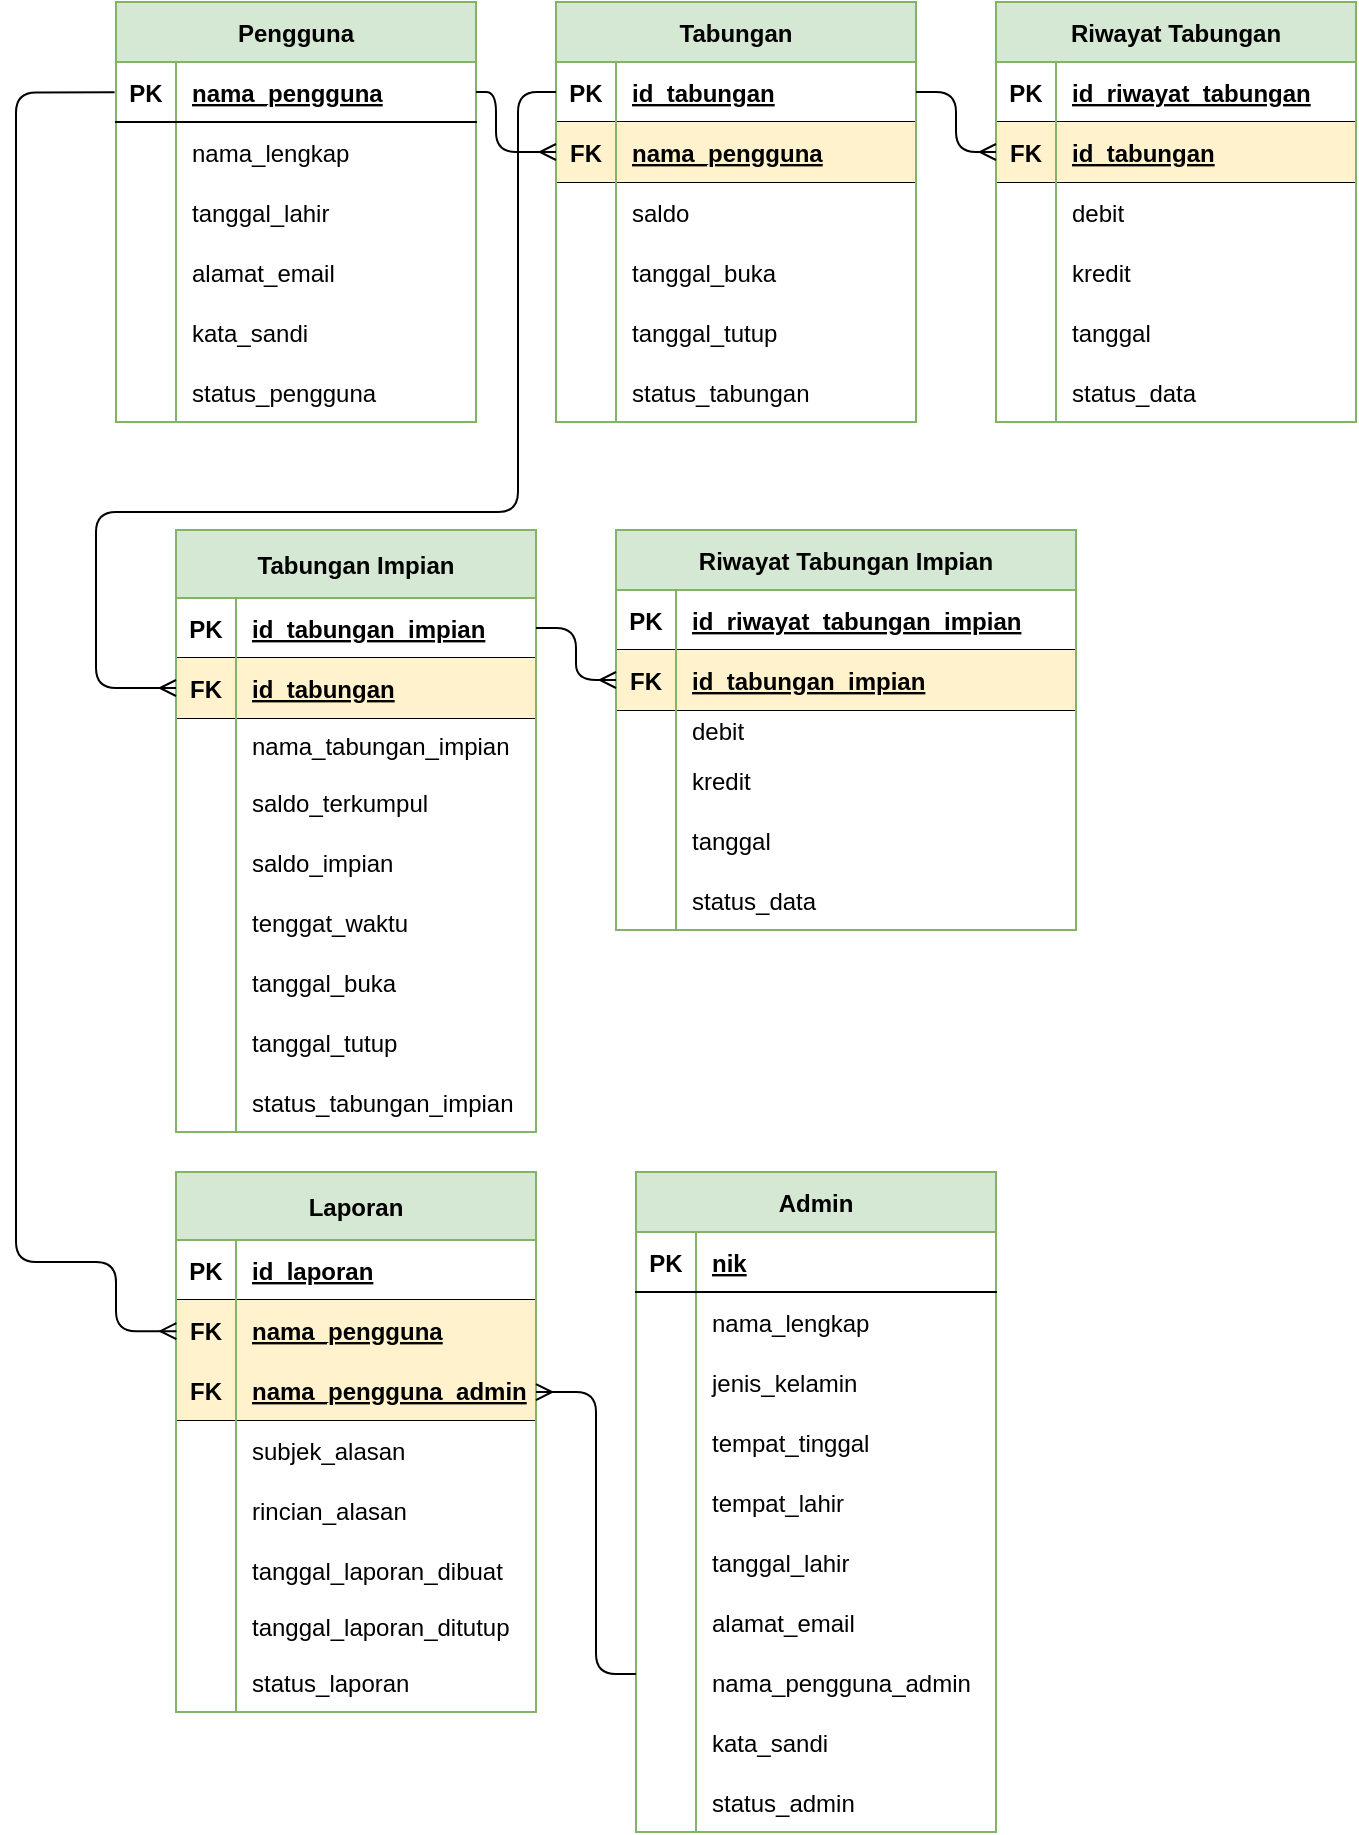 <mxfile version="15.9.6" type="device"><diagram id="D9zIpa6xOoNgi4RCuI9z" name="Page-1"><mxGraphModel dx="1248" dy="677" grid="1" gridSize="10" guides="1" tooltips="1" connect="1" arrows="1" fold="1" page="1" pageScale="1" pageWidth="827" pageHeight="1169" math="0" shadow="0"><root><mxCell id="0"/><mxCell id="1" parent="0"/><mxCell id="p6BZQKPG63e9rncQ8CnI-1" value="Pengguna" style="shape=table;startSize=30;container=1;collapsible=1;childLayout=tableLayout;fixedRows=1;rowLines=0;fontStyle=1;align=center;resizeLast=1;fillColor=#d5e8d4;strokeColor=#82b366;" vertex="1" parent="1"><mxGeometry x="430" y="155" width="180" height="210" as="geometry"><mxRectangle x="290" y="360" width="90" height="30" as="alternateBounds"/></mxGeometry></mxCell><mxCell id="p6BZQKPG63e9rncQ8CnI-2" value="" style="shape=partialRectangle;collapsible=0;dropTarget=0;pointerEvents=0;fillColor=none;top=0;left=0;bottom=1;right=0;points=[[0,0.5],[1,0.5]];portConstraint=eastwest;" vertex="1" parent="p6BZQKPG63e9rncQ8CnI-1"><mxGeometry y="30" width="180" height="30" as="geometry"/></mxCell><mxCell id="p6BZQKPG63e9rncQ8CnI-3" value="PK" style="shape=partialRectangle;connectable=0;fillColor=none;top=0;left=0;bottom=0;right=0;fontStyle=1;overflow=hidden;" vertex="1" parent="p6BZQKPG63e9rncQ8CnI-2"><mxGeometry width="30" height="30" as="geometry"><mxRectangle width="30" height="30" as="alternateBounds"/></mxGeometry></mxCell><mxCell id="p6BZQKPG63e9rncQ8CnI-4" value="nama_pengguna" style="shape=partialRectangle;connectable=0;fillColor=none;top=0;left=0;bottom=0;right=0;align=left;spacingLeft=6;fontStyle=5;overflow=hidden;" vertex="1" parent="p6BZQKPG63e9rncQ8CnI-2"><mxGeometry x="30" width="150" height="30" as="geometry"><mxRectangle width="150" height="30" as="alternateBounds"/></mxGeometry></mxCell><mxCell id="p6BZQKPG63e9rncQ8CnI-5" value="" style="shape=partialRectangle;collapsible=0;dropTarget=0;pointerEvents=0;fillColor=none;top=0;left=0;bottom=0;right=0;points=[[0,0.5],[1,0.5]];portConstraint=eastwest;" vertex="1" parent="p6BZQKPG63e9rncQ8CnI-1"><mxGeometry y="60" width="180" height="30" as="geometry"/></mxCell><mxCell id="p6BZQKPG63e9rncQ8CnI-6" value="" style="shape=partialRectangle;connectable=0;fillColor=none;top=0;left=0;bottom=0;right=0;editable=1;overflow=hidden;" vertex="1" parent="p6BZQKPG63e9rncQ8CnI-5"><mxGeometry width="30" height="30" as="geometry"><mxRectangle width="30" height="30" as="alternateBounds"/></mxGeometry></mxCell><mxCell id="p6BZQKPG63e9rncQ8CnI-7" value="nama_lengkap" style="shape=partialRectangle;connectable=0;fillColor=none;top=0;left=0;bottom=0;right=0;align=left;spacingLeft=6;overflow=hidden;" vertex="1" parent="p6BZQKPG63e9rncQ8CnI-5"><mxGeometry x="30" width="150" height="30" as="geometry"><mxRectangle width="150" height="30" as="alternateBounds"/></mxGeometry></mxCell><mxCell id="p6BZQKPG63e9rncQ8CnI-8" value="" style="shape=partialRectangle;collapsible=0;dropTarget=0;pointerEvents=0;fillColor=none;top=0;left=0;bottom=0;right=0;points=[[0,0.5],[1,0.5]];portConstraint=eastwest;" vertex="1" parent="p6BZQKPG63e9rncQ8CnI-1"><mxGeometry y="90" width="180" height="30" as="geometry"/></mxCell><mxCell id="p6BZQKPG63e9rncQ8CnI-9" value="" style="shape=partialRectangle;connectable=0;fillColor=none;top=0;left=0;bottom=0;right=0;editable=1;overflow=hidden;" vertex="1" parent="p6BZQKPG63e9rncQ8CnI-8"><mxGeometry width="30" height="30" as="geometry"><mxRectangle width="30" height="30" as="alternateBounds"/></mxGeometry></mxCell><mxCell id="p6BZQKPG63e9rncQ8CnI-10" value="tanggal_lahir" style="shape=partialRectangle;connectable=0;fillColor=none;top=0;left=0;bottom=0;right=0;align=left;spacingLeft=6;overflow=hidden;" vertex="1" parent="p6BZQKPG63e9rncQ8CnI-8"><mxGeometry x="30" width="150" height="30" as="geometry"><mxRectangle width="150" height="30" as="alternateBounds"/></mxGeometry></mxCell><mxCell id="p6BZQKPG63e9rncQ8CnI-11" value="" style="shape=partialRectangle;collapsible=0;dropTarget=0;pointerEvents=0;fillColor=none;top=0;left=0;bottom=0;right=0;points=[[0,0.5],[1,0.5]];portConstraint=eastwest;" vertex="1" parent="p6BZQKPG63e9rncQ8CnI-1"><mxGeometry y="120" width="180" height="30" as="geometry"/></mxCell><mxCell id="p6BZQKPG63e9rncQ8CnI-12" value="" style="shape=partialRectangle;connectable=0;fillColor=none;top=0;left=0;bottom=0;right=0;editable=1;overflow=hidden;" vertex="1" parent="p6BZQKPG63e9rncQ8CnI-11"><mxGeometry width="30" height="30" as="geometry"><mxRectangle width="30" height="30" as="alternateBounds"/></mxGeometry></mxCell><mxCell id="p6BZQKPG63e9rncQ8CnI-13" value="alamat_email" style="shape=partialRectangle;connectable=0;fillColor=none;top=0;left=0;bottom=0;right=0;align=left;spacingLeft=6;overflow=hidden;" vertex="1" parent="p6BZQKPG63e9rncQ8CnI-11"><mxGeometry x="30" width="150" height="30" as="geometry"><mxRectangle width="150" height="30" as="alternateBounds"/></mxGeometry></mxCell><mxCell id="p6BZQKPG63e9rncQ8CnI-14" value="" style="shape=partialRectangle;collapsible=0;dropTarget=0;pointerEvents=0;fillColor=none;top=0;left=0;bottom=0;right=0;points=[[0,0.5],[1,0.5]];portConstraint=eastwest;" vertex="1" parent="p6BZQKPG63e9rncQ8CnI-1"><mxGeometry y="150" width="180" height="30" as="geometry"/></mxCell><mxCell id="p6BZQKPG63e9rncQ8CnI-15" value="" style="shape=partialRectangle;connectable=0;fillColor=none;top=0;left=0;bottom=0;right=0;editable=1;overflow=hidden;" vertex="1" parent="p6BZQKPG63e9rncQ8CnI-14"><mxGeometry width="30" height="30" as="geometry"><mxRectangle width="30" height="30" as="alternateBounds"/></mxGeometry></mxCell><mxCell id="p6BZQKPG63e9rncQ8CnI-16" value="kata_sandi" style="shape=partialRectangle;connectable=0;fillColor=none;top=0;left=0;bottom=0;right=0;align=left;spacingLeft=6;overflow=hidden;" vertex="1" parent="p6BZQKPG63e9rncQ8CnI-14"><mxGeometry x="30" width="150" height="30" as="geometry"><mxRectangle width="150" height="30" as="alternateBounds"/></mxGeometry></mxCell><mxCell id="p6BZQKPG63e9rncQ8CnI-17" style="shape=partialRectangle;collapsible=0;dropTarget=0;pointerEvents=0;fillColor=none;top=0;left=0;bottom=0;right=0;points=[[0,0.5],[1,0.5]];portConstraint=eastwest;" vertex="1" parent="p6BZQKPG63e9rncQ8CnI-1"><mxGeometry y="180" width="180" height="30" as="geometry"/></mxCell><mxCell id="p6BZQKPG63e9rncQ8CnI-18" style="shape=partialRectangle;connectable=0;fillColor=none;top=0;left=0;bottom=0;right=0;editable=1;overflow=hidden;" vertex="1" parent="p6BZQKPG63e9rncQ8CnI-17"><mxGeometry width="30" height="30" as="geometry"><mxRectangle width="30" height="30" as="alternateBounds"/></mxGeometry></mxCell><mxCell id="p6BZQKPG63e9rncQ8CnI-19" value="status_pengguna" style="shape=partialRectangle;connectable=0;fillColor=none;top=0;left=0;bottom=0;right=0;align=left;spacingLeft=6;overflow=hidden;" vertex="1" parent="p6BZQKPG63e9rncQ8CnI-17"><mxGeometry x="30" width="150" height="30" as="geometry"><mxRectangle width="150" height="30" as="alternateBounds"/></mxGeometry></mxCell><mxCell id="p6BZQKPG63e9rncQ8CnI-20" value="Tabungan" style="shape=table;startSize=30;container=1;collapsible=1;childLayout=tableLayout;fixedRows=1;rowLines=0;fontStyle=1;align=center;resizeLast=1;fillColor=#d5e8d4;strokeColor=#82b366;" vertex="1" parent="1"><mxGeometry x="650" y="155" width="180" height="210" as="geometry"><mxRectangle x="290" y="360" width="90" height="30" as="alternateBounds"/></mxGeometry></mxCell><mxCell id="p6BZQKPG63e9rncQ8CnI-21" value="" style="shape=partialRectangle;collapsible=0;dropTarget=0;pointerEvents=0;fillColor=none;top=0;left=0;bottom=1;right=0;points=[[0,0.5],[1,0.5]];portConstraint=eastwest;" vertex="1" parent="p6BZQKPG63e9rncQ8CnI-20"><mxGeometry y="30" width="180" height="30" as="geometry"/></mxCell><mxCell id="p6BZQKPG63e9rncQ8CnI-22" value="PK" style="shape=partialRectangle;connectable=0;fillColor=none;top=0;left=0;bottom=0;right=0;fontStyle=1;overflow=hidden;" vertex="1" parent="p6BZQKPG63e9rncQ8CnI-21"><mxGeometry width="30" height="30" as="geometry"><mxRectangle width="30" height="30" as="alternateBounds"/></mxGeometry></mxCell><mxCell id="p6BZQKPG63e9rncQ8CnI-23" value="id_tabungan" style="shape=partialRectangle;connectable=0;fillColor=none;top=0;left=0;bottom=0;right=0;align=left;spacingLeft=6;fontStyle=5;overflow=hidden;" vertex="1" parent="p6BZQKPG63e9rncQ8CnI-21"><mxGeometry x="30" width="150" height="30" as="geometry"><mxRectangle width="150" height="30" as="alternateBounds"/></mxGeometry></mxCell><mxCell id="p6BZQKPG63e9rncQ8CnI-24" style="shape=partialRectangle;collapsible=0;dropTarget=0;pointerEvents=0;fillColor=none;top=0;left=0;bottom=1;right=0;points=[[0,0.5],[1,0.5]];portConstraint=eastwest;" vertex="1" parent="p6BZQKPG63e9rncQ8CnI-20"><mxGeometry y="60" width="180" height="30" as="geometry"/></mxCell><mxCell id="p6BZQKPG63e9rncQ8CnI-25" value="FK" style="shape=partialRectangle;connectable=0;fillColor=#fff2cc;top=0;left=1;bottom=0;right=0;fontStyle=1;overflow=hidden;strokeColor=#82B366;" vertex="1" parent="p6BZQKPG63e9rncQ8CnI-24"><mxGeometry width="30" height="30" as="geometry"><mxRectangle width="30" height="30" as="alternateBounds"/></mxGeometry></mxCell><mxCell id="p6BZQKPG63e9rncQ8CnI-26" value="nama_pengguna" style="shape=partialRectangle;connectable=0;fillColor=#fff2cc;top=0;left=1;bottom=0;right=1;align=left;spacingLeft=6;fontStyle=5;overflow=hidden;strokeColor=#82B366;" vertex="1" parent="p6BZQKPG63e9rncQ8CnI-24"><mxGeometry x="30" width="150" height="30" as="geometry"><mxRectangle width="150" height="30" as="alternateBounds"/></mxGeometry></mxCell><mxCell id="p6BZQKPG63e9rncQ8CnI-27" style="shape=partialRectangle;collapsible=0;dropTarget=0;pointerEvents=0;fillColor=none;top=0;left=0;bottom=0;right=0;points=[[0,0.5],[1,0.5]];portConstraint=eastwest;" vertex="1" parent="p6BZQKPG63e9rncQ8CnI-20"><mxGeometry y="90" width="180" height="30" as="geometry"/></mxCell><mxCell id="p6BZQKPG63e9rncQ8CnI-28" style="shape=partialRectangle;connectable=0;fillColor=none;top=0;left=0;bottom=0;right=0;editable=1;overflow=hidden;" vertex="1" parent="p6BZQKPG63e9rncQ8CnI-27"><mxGeometry width="30" height="30" as="geometry"><mxRectangle width="30" height="30" as="alternateBounds"/></mxGeometry></mxCell><mxCell id="p6BZQKPG63e9rncQ8CnI-29" value="saldo" style="shape=partialRectangle;connectable=0;fillColor=none;top=0;left=0;bottom=0;right=0;align=left;spacingLeft=6;overflow=hidden;" vertex="1" parent="p6BZQKPG63e9rncQ8CnI-27"><mxGeometry x="30" width="150" height="30" as="geometry"><mxRectangle width="150" height="30" as="alternateBounds"/></mxGeometry></mxCell><mxCell id="p6BZQKPG63e9rncQ8CnI-30" value="" style="shape=partialRectangle;collapsible=0;dropTarget=0;pointerEvents=0;fillColor=none;top=0;left=0;bottom=0;right=0;points=[[0,0.5],[1,0.5]];portConstraint=eastwest;" vertex="1" parent="p6BZQKPG63e9rncQ8CnI-20"><mxGeometry y="120" width="180" height="30" as="geometry"/></mxCell><mxCell id="p6BZQKPG63e9rncQ8CnI-31" value="" style="shape=partialRectangle;connectable=0;fillColor=none;top=0;left=0;bottom=0;right=0;editable=1;overflow=hidden;" vertex="1" parent="p6BZQKPG63e9rncQ8CnI-30"><mxGeometry width="30" height="30" as="geometry"><mxRectangle width="30" height="30" as="alternateBounds"/></mxGeometry></mxCell><mxCell id="p6BZQKPG63e9rncQ8CnI-32" value="tanggal_buka" style="shape=partialRectangle;connectable=0;fillColor=none;top=0;left=0;bottom=0;right=0;align=left;spacingLeft=6;overflow=hidden;" vertex="1" parent="p6BZQKPG63e9rncQ8CnI-30"><mxGeometry x="30" width="150" height="30" as="geometry"><mxRectangle width="150" height="30" as="alternateBounds"/></mxGeometry></mxCell><mxCell id="p6BZQKPG63e9rncQ8CnI-33" value="" style="shape=partialRectangle;collapsible=0;dropTarget=0;pointerEvents=0;fillColor=none;top=0;left=0;bottom=0;right=0;points=[[0,0.5],[1,0.5]];portConstraint=eastwest;" vertex="1" parent="p6BZQKPG63e9rncQ8CnI-20"><mxGeometry y="150" width="180" height="30" as="geometry"/></mxCell><mxCell id="p6BZQKPG63e9rncQ8CnI-34" value="" style="shape=partialRectangle;connectable=0;fillColor=none;top=0;left=0;bottom=0;right=0;editable=1;overflow=hidden;" vertex="1" parent="p6BZQKPG63e9rncQ8CnI-33"><mxGeometry width="30" height="30" as="geometry"><mxRectangle width="30" height="30" as="alternateBounds"/></mxGeometry></mxCell><mxCell id="p6BZQKPG63e9rncQ8CnI-35" value="tanggal_tutup" style="shape=partialRectangle;connectable=0;fillColor=none;top=0;left=0;bottom=0;right=0;align=left;spacingLeft=6;overflow=hidden;" vertex="1" parent="p6BZQKPG63e9rncQ8CnI-33"><mxGeometry x="30" width="150" height="30" as="geometry"><mxRectangle width="150" height="30" as="alternateBounds"/></mxGeometry></mxCell><mxCell id="p6BZQKPG63e9rncQ8CnI-36" value="" style="shape=partialRectangle;collapsible=0;dropTarget=0;pointerEvents=0;fillColor=none;top=0;left=0;bottom=0;right=0;points=[[0,0.5],[1,0.5]];portConstraint=eastwest;" vertex="1" parent="p6BZQKPG63e9rncQ8CnI-20"><mxGeometry y="180" width="180" height="30" as="geometry"/></mxCell><mxCell id="p6BZQKPG63e9rncQ8CnI-37" value="" style="shape=partialRectangle;connectable=0;fillColor=none;top=0;left=0;bottom=0;right=0;editable=1;overflow=hidden;" vertex="1" parent="p6BZQKPG63e9rncQ8CnI-36"><mxGeometry width="30" height="30" as="geometry"><mxRectangle width="30" height="30" as="alternateBounds"/></mxGeometry></mxCell><mxCell id="p6BZQKPG63e9rncQ8CnI-38" value="status_tabungan" style="shape=partialRectangle;connectable=0;fillColor=none;top=0;left=0;bottom=0;right=0;align=left;spacingLeft=6;overflow=hidden;" vertex="1" parent="p6BZQKPG63e9rncQ8CnI-36"><mxGeometry x="30" width="150" height="30" as="geometry"><mxRectangle width="150" height="30" as="alternateBounds"/></mxGeometry></mxCell><mxCell id="p6BZQKPG63e9rncQ8CnI-39" value="Riwayat Tabungan" style="shape=table;startSize=30;container=1;collapsible=1;childLayout=tableLayout;fixedRows=1;rowLines=0;fontStyle=1;align=center;resizeLast=1;fillColor=#d5e8d4;strokeColor=#82b366;" vertex="1" parent="1"><mxGeometry x="870" y="155" width="180" height="210" as="geometry"><mxRectangle x="440" y="630" width="90" height="30" as="alternateBounds"/></mxGeometry></mxCell><mxCell id="p6BZQKPG63e9rncQ8CnI-40" value="" style="shape=partialRectangle;collapsible=0;dropTarget=0;pointerEvents=0;fillColor=none;top=0;left=0;bottom=1;right=0;points=[[0,0.5],[1,0.5]];portConstraint=eastwest;" vertex="1" parent="p6BZQKPG63e9rncQ8CnI-39"><mxGeometry y="30" width="180" height="30" as="geometry"/></mxCell><mxCell id="p6BZQKPG63e9rncQ8CnI-41" value="PK" style="shape=partialRectangle;connectable=0;fillColor=none;top=0;left=0;bottom=0;right=0;fontStyle=1;overflow=hidden;" vertex="1" parent="p6BZQKPG63e9rncQ8CnI-40"><mxGeometry width="30" height="30" as="geometry"><mxRectangle width="30" height="30" as="alternateBounds"/></mxGeometry></mxCell><mxCell id="p6BZQKPG63e9rncQ8CnI-42" value="id_riwayat_tabungan" style="shape=partialRectangle;connectable=0;fillColor=none;top=0;left=1;bottom=0;right=1;align=left;spacingLeft=6;fontStyle=5;overflow=hidden;strokeColor=#82B366;" vertex="1" parent="p6BZQKPG63e9rncQ8CnI-40"><mxGeometry x="30" width="150" height="30" as="geometry"><mxRectangle width="150" height="30" as="alternateBounds"/></mxGeometry></mxCell><mxCell id="p6BZQKPG63e9rncQ8CnI-43" style="shape=partialRectangle;collapsible=0;dropTarget=0;pointerEvents=0;fillColor=none;top=0;left=0;bottom=1;right=0;points=[[0,0.5],[1,0.5]];portConstraint=eastwest;" vertex="1" parent="p6BZQKPG63e9rncQ8CnI-39"><mxGeometry y="60" width="180" height="30" as="geometry"/></mxCell><mxCell id="p6BZQKPG63e9rncQ8CnI-44" value="FK" style="shape=partialRectangle;connectable=0;fillColor=#fff2cc;top=0;left=1;bottom=0;right=1;fontStyle=1;overflow=hidden;strokeColor=#82B366;" vertex="1" parent="p6BZQKPG63e9rncQ8CnI-43"><mxGeometry width="30" height="30" as="geometry"><mxRectangle width="30" height="30" as="alternateBounds"/></mxGeometry></mxCell><mxCell id="p6BZQKPG63e9rncQ8CnI-45" value="id_tabungan" style="shape=partialRectangle;connectable=0;fillColor=#fff2cc;top=0;left=1;bottom=0;right=1;align=left;spacingLeft=6;fontStyle=5;overflow=hidden;strokeColor=#82B366;" vertex="1" parent="p6BZQKPG63e9rncQ8CnI-43"><mxGeometry x="30" width="150" height="30" as="geometry"><mxRectangle width="150" height="30" as="alternateBounds"/></mxGeometry></mxCell><mxCell id="p6BZQKPG63e9rncQ8CnI-46" value="" style="shape=partialRectangle;collapsible=0;dropTarget=0;pointerEvents=0;fillColor=none;top=0;left=0;bottom=0;right=0;points=[[0,0.5],[1,0.5]];portConstraint=eastwest;" vertex="1" parent="p6BZQKPG63e9rncQ8CnI-39"><mxGeometry y="90" width="180" height="30" as="geometry"/></mxCell><mxCell id="p6BZQKPG63e9rncQ8CnI-47" value="" style="shape=partialRectangle;connectable=0;fillColor=none;top=0;left=0;bottom=0;right=0;editable=1;overflow=hidden;" vertex="1" parent="p6BZQKPG63e9rncQ8CnI-46"><mxGeometry width="30" height="30" as="geometry"><mxRectangle width="30" height="30" as="alternateBounds"/></mxGeometry></mxCell><mxCell id="p6BZQKPG63e9rncQ8CnI-48" value="debit" style="shape=partialRectangle;connectable=0;fillColor=none;top=0;left=0;bottom=0;right=0;align=left;spacingLeft=6;overflow=hidden;" vertex="1" parent="p6BZQKPG63e9rncQ8CnI-46"><mxGeometry x="30" width="150" height="30" as="geometry"><mxRectangle width="150" height="30" as="alternateBounds"/></mxGeometry></mxCell><mxCell id="p6BZQKPG63e9rncQ8CnI-49" value="" style="shape=partialRectangle;collapsible=0;dropTarget=0;pointerEvents=0;fillColor=none;top=0;left=0;bottom=0;right=0;points=[[0,0.5],[1,0.5]];portConstraint=eastwest;" vertex="1" parent="p6BZQKPG63e9rncQ8CnI-39"><mxGeometry y="120" width="180" height="30" as="geometry"/></mxCell><mxCell id="p6BZQKPG63e9rncQ8CnI-50" value="" style="shape=partialRectangle;connectable=0;fillColor=none;top=0;left=0;bottom=0;right=0;editable=1;overflow=hidden;" vertex="1" parent="p6BZQKPG63e9rncQ8CnI-49"><mxGeometry width="30" height="30" as="geometry"><mxRectangle width="30" height="30" as="alternateBounds"/></mxGeometry></mxCell><mxCell id="p6BZQKPG63e9rncQ8CnI-51" value="kredit" style="shape=partialRectangle;connectable=0;fillColor=none;top=0;left=0;bottom=0;right=0;align=left;spacingLeft=6;overflow=hidden;" vertex="1" parent="p6BZQKPG63e9rncQ8CnI-49"><mxGeometry x="30" width="150" height="30" as="geometry"><mxRectangle width="150" height="30" as="alternateBounds"/></mxGeometry></mxCell><mxCell id="p6BZQKPG63e9rncQ8CnI-52" value="" style="shape=partialRectangle;collapsible=0;dropTarget=0;pointerEvents=0;fillColor=none;top=0;left=0;bottom=0;right=0;points=[[0,0.5],[1,0.5]];portConstraint=eastwest;" vertex="1" parent="p6BZQKPG63e9rncQ8CnI-39"><mxGeometry y="150" width="180" height="30" as="geometry"/></mxCell><mxCell id="p6BZQKPG63e9rncQ8CnI-53" value="" style="shape=partialRectangle;connectable=0;fillColor=none;top=0;left=0;bottom=0;right=0;editable=1;overflow=hidden;" vertex="1" parent="p6BZQKPG63e9rncQ8CnI-52"><mxGeometry width="30" height="30" as="geometry"><mxRectangle width="30" height="30" as="alternateBounds"/></mxGeometry></mxCell><mxCell id="p6BZQKPG63e9rncQ8CnI-54" value="tanggal" style="shape=partialRectangle;connectable=0;fillColor=none;top=0;left=0;bottom=0;right=0;align=left;spacingLeft=6;overflow=hidden;" vertex="1" parent="p6BZQKPG63e9rncQ8CnI-52"><mxGeometry x="30" width="150" height="30" as="geometry"><mxRectangle width="150" height="30" as="alternateBounds"/></mxGeometry></mxCell><mxCell id="p6BZQKPG63e9rncQ8CnI-55" value="" style="shape=partialRectangle;collapsible=0;dropTarget=0;pointerEvents=0;fillColor=none;top=0;left=0;bottom=0;right=0;points=[[0,0.5],[1,0.5]];portConstraint=eastwest;" vertex="1" parent="p6BZQKPG63e9rncQ8CnI-39"><mxGeometry y="180" width="180" height="30" as="geometry"/></mxCell><mxCell id="p6BZQKPG63e9rncQ8CnI-56" value="" style="shape=partialRectangle;connectable=0;fillColor=none;top=0;left=0;bottom=0;right=0;editable=1;overflow=hidden;" vertex="1" parent="p6BZQKPG63e9rncQ8CnI-55"><mxGeometry width="30" height="30" as="geometry"><mxRectangle width="30" height="30" as="alternateBounds"/></mxGeometry></mxCell><mxCell id="p6BZQKPG63e9rncQ8CnI-57" value="status_data" style="shape=partialRectangle;connectable=0;fillColor=none;top=0;left=0;bottom=0;right=0;align=left;spacingLeft=6;overflow=hidden;" vertex="1" parent="p6BZQKPG63e9rncQ8CnI-55"><mxGeometry x="30" width="150" height="30" as="geometry"><mxRectangle width="150" height="30" as="alternateBounds"/></mxGeometry></mxCell><mxCell id="p6BZQKPG63e9rncQ8CnI-58" value="Tabungan Impian" style="shape=table;startSize=34;container=1;collapsible=1;childLayout=tableLayout;fixedRows=1;rowLines=0;fontStyle=1;align=center;resizeLast=1;fillColor=#d5e8d4;strokeColor=#82b366;" vertex="1" parent="1"><mxGeometry x="460" y="419" width="180" height="301" as="geometry"><mxRectangle x="290" y="360" width="90" height="30" as="alternateBounds"/></mxGeometry></mxCell><mxCell id="p6BZQKPG63e9rncQ8CnI-59" value="" style="shape=partialRectangle;collapsible=0;dropTarget=0;pointerEvents=0;fillColor=none;top=0;left=0;bottom=1;right=0;points=[[0,0.5],[1,0.5]];portConstraint=eastwest;" vertex="1" parent="p6BZQKPG63e9rncQ8CnI-58"><mxGeometry y="34" width="180" height="30" as="geometry"/></mxCell><mxCell id="p6BZQKPG63e9rncQ8CnI-60" value="PK" style="shape=partialRectangle;connectable=0;fillColor=none;top=0;left=0;bottom=0;right=0;fontStyle=1;overflow=hidden;" vertex="1" parent="p6BZQKPG63e9rncQ8CnI-59"><mxGeometry width="30" height="30" as="geometry"><mxRectangle width="30" height="30" as="alternateBounds"/></mxGeometry></mxCell><mxCell id="p6BZQKPG63e9rncQ8CnI-61" value="id_tabungan_impian" style="shape=partialRectangle;connectable=0;fillColor=none;top=0;left=0;bottom=0;right=0;align=left;spacingLeft=6;fontStyle=5;overflow=hidden;" vertex="1" parent="p6BZQKPG63e9rncQ8CnI-59"><mxGeometry x="30" width="150" height="30" as="geometry"><mxRectangle width="150" height="30" as="alternateBounds"/></mxGeometry></mxCell><mxCell id="p6BZQKPG63e9rncQ8CnI-62" style="shape=partialRectangle;collapsible=0;dropTarget=0;pointerEvents=0;fillColor=none;top=0;left=0;bottom=1;right=0;points=[[0,0.5],[1,0.5]];portConstraint=eastwest;" vertex="1" parent="p6BZQKPG63e9rncQ8CnI-58"><mxGeometry y="64" width="180" height="30" as="geometry"/></mxCell><mxCell id="p6BZQKPG63e9rncQ8CnI-63" value="FK" style="shape=partialRectangle;connectable=0;fillColor=#fff2cc;top=0;left=1;bottom=0;right=0;fontStyle=1;overflow=hidden;strokeColor=#82B366;" vertex="1" parent="p6BZQKPG63e9rncQ8CnI-62"><mxGeometry width="30" height="30" as="geometry"><mxRectangle width="30" height="30" as="alternateBounds"/></mxGeometry></mxCell><mxCell id="p6BZQKPG63e9rncQ8CnI-64" value="id_tabungan" style="shape=partialRectangle;connectable=0;fillColor=#fff2cc;top=0;left=1;bottom=0;right=1;align=left;spacingLeft=6;fontStyle=5;overflow=hidden;strokeColor=#82B366;" vertex="1" parent="p6BZQKPG63e9rncQ8CnI-62"><mxGeometry x="30" width="150" height="30" as="geometry"><mxRectangle width="150" height="30" as="alternateBounds"/></mxGeometry></mxCell><mxCell id="p6BZQKPG63e9rncQ8CnI-161" style="shape=partialRectangle;collapsible=0;dropTarget=0;pointerEvents=0;fillColor=none;top=0;left=0;bottom=0;right=0;points=[[0,0.5],[1,0.5]];portConstraint=eastwest;" vertex="1" parent="p6BZQKPG63e9rncQ8CnI-58"><mxGeometry y="94" width="180" height="27" as="geometry"/></mxCell><mxCell id="p6BZQKPG63e9rncQ8CnI-162" style="shape=partialRectangle;connectable=0;fillColor=none;top=0;left=0;bottom=0;right=0;editable=1;overflow=hidden;" vertex="1" parent="p6BZQKPG63e9rncQ8CnI-161"><mxGeometry width="30" height="27" as="geometry"><mxRectangle width="30" height="27" as="alternateBounds"/></mxGeometry></mxCell><mxCell id="p6BZQKPG63e9rncQ8CnI-163" value="nama_tabungan_impian" style="shape=partialRectangle;connectable=0;fillColor=none;top=0;left=0;bottom=0;right=0;align=left;spacingLeft=6;overflow=hidden;" vertex="1" parent="p6BZQKPG63e9rncQ8CnI-161"><mxGeometry x="30" width="150" height="27" as="geometry"><mxRectangle width="150" height="27" as="alternateBounds"/></mxGeometry></mxCell><mxCell id="p6BZQKPG63e9rncQ8CnI-165" style="shape=partialRectangle;collapsible=0;dropTarget=0;pointerEvents=0;fillColor=none;top=0;left=0;bottom=0;right=0;points=[[0,0.5],[1,0.5]];portConstraint=eastwest;" vertex="1" parent="p6BZQKPG63e9rncQ8CnI-58"><mxGeometry y="121" width="180" height="30" as="geometry"/></mxCell><mxCell id="p6BZQKPG63e9rncQ8CnI-166" style="shape=partialRectangle;connectable=0;fillColor=none;top=0;left=0;bottom=0;right=0;editable=1;overflow=hidden;" vertex="1" parent="p6BZQKPG63e9rncQ8CnI-165"><mxGeometry width="30" height="30" as="geometry"><mxRectangle width="30" height="30" as="alternateBounds"/></mxGeometry></mxCell><mxCell id="p6BZQKPG63e9rncQ8CnI-167" value="saldo_terkumpul" style="shape=partialRectangle;connectable=0;fillColor=none;top=0;left=0;bottom=0;right=0;align=left;spacingLeft=6;overflow=hidden;" vertex="1" parent="p6BZQKPG63e9rncQ8CnI-165"><mxGeometry x="30" width="150" height="30" as="geometry"><mxRectangle width="150" height="30" as="alternateBounds"/></mxGeometry></mxCell><mxCell id="p6BZQKPG63e9rncQ8CnI-65" style="shape=partialRectangle;collapsible=0;dropTarget=0;pointerEvents=0;fillColor=none;top=0;left=0;bottom=0;right=0;points=[[0,0.5],[1,0.5]];portConstraint=eastwest;" vertex="1" parent="p6BZQKPG63e9rncQ8CnI-58"><mxGeometry y="151" width="180" height="30" as="geometry"/></mxCell><mxCell id="p6BZQKPG63e9rncQ8CnI-66" style="shape=partialRectangle;connectable=0;fillColor=none;top=0;left=0;bottom=0;right=0;editable=1;overflow=hidden;" vertex="1" parent="p6BZQKPG63e9rncQ8CnI-65"><mxGeometry width="30" height="30" as="geometry"><mxRectangle width="30" height="30" as="alternateBounds"/></mxGeometry></mxCell><mxCell id="p6BZQKPG63e9rncQ8CnI-67" value="saldo_impian" style="shape=partialRectangle;connectable=0;fillColor=none;top=0;left=0;bottom=0;right=0;align=left;spacingLeft=6;overflow=hidden;" vertex="1" parent="p6BZQKPG63e9rncQ8CnI-65"><mxGeometry x="30" width="150" height="30" as="geometry"><mxRectangle width="150" height="30" as="alternateBounds"/></mxGeometry></mxCell><mxCell id="p6BZQKPG63e9rncQ8CnI-168" style="shape=partialRectangle;collapsible=0;dropTarget=0;pointerEvents=0;fillColor=none;top=0;left=0;bottom=0;right=0;points=[[0,0.5],[1,0.5]];portConstraint=eastwest;" vertex="1" parent="p6BZQKPG63e9rncQ8CnI-58"><mxGeometry y="181" width="180" height="30" as="geometry"/></mxCell><mxCell id="p6BZQKPG63e9rncQ8CnI-169" style="shape=partialRectangle;connectable=0;fillColor=none;top=0;left=0;bottom=0;right=0;editable=1;overflow=hidden;" vertex="1" parent="p6BZQKPG63e9rncQ8CnI-168"><mxGeometry width="30" height="30" as="geometry"><mxRectangle width="30" height="30" as="alternateBounds"/></mxGeometry></mxCell><mxCell id="p6BZQKPG63e9rncQ8CnI-170" value="tenggat_waktu" style="shape=partialRectangle;connectable=0;fillColor=none;top=0;left=0;bottom=0;right=0;align=left;spacingLeft=6;overflow=hidden;" vertex="1" parent="p6BZQKPG63e9rncQ8CnI-168"><mxGeometry x="30" width="150" height="30" as="geometry"><mxRectangle width="150" height="30" as="alternateBounds"/></mxGeometry></mxCell><mxCell id="p6BZQKPG63e9rncQ8CnI-68" value="" style="shape=partialRectangle;collapsible=0;dropTarget=0;pointerEvents=0;fillColor=none;top=0;left=0;bottom=0;right=0;points=[[0,0.5],[1,0.5]];portConstraint=eastwest;" vertex="1" parent="p6BZQKPG63e9rncQ8CnI-58"><mxGeometry y="211" width="180" height="30" as="geometry"/></mxCell><mxCell id="p6BZQKPG63e9rncQ8CnI-69" value="" style="shape=partialRectangle;connectable=0;fillColor=none;top=0;left=0;bottom=0;right=0;editable=1;overflow=hidden;" vertex="1" parent="p6BZQKPG63e9rncQ8CnI-68"><mxGeometry width="30" height="30" as="geometry"><mxRectangle width="30" height="30" as="alternateBounds"/></mxGeometry></mxCell><mxCell id="p6BZQKPG63e9rncQ8CnI-70" value="tanggal_buka" style="shape=partialRectangle;connectable=0;fillColor=none;top=0;left=0;bottom=0;right=0;align=left;spacingLeft=6;overflow=hidden;" vertex="1" parent="p6BZQKPG63e9rncQ8CnI-68"><mxGeometry x="30" width="150" height="30" as="geometry"><mxRectangle width="150" height="30" as="alternateBounds"/></mxGeometry></mxCell><mxCell id="p6BZQKPG63e9rncQ8CnI-71" value="" style="shape=partialRectangle;collapsible=0;dropTarget=0;pointerEvents=0;fillColor=none;top=0;left=0;bottom=0;right=0;points=[[0,0.5],[1,0.5]];portConstraint=eastwest;" vertex="1" parent="p6BZQKPG63e9rncQ8CnI-58"><mxGeometry y="241" width="180" height="30" as="geometry"/></mxCell><mxCell id="p6BZQKPG63e9rncQ8CnI-72" value="" style="shape=partialRectangle;connectable=0;fillColor=none;top=0;left=0;bottom=0;right=0;editable=1;overflow=hidden;" vertex="1" parent="p6BZQKPG63e9rncQ8CnI-71"><mxGeometry width="30" height="30" as="geometry"><mxRectangle width="30" height="30" as="alternateBounds"/></mxGeometry></mxCell><mxCell id="p6BZQKPG63e9rncQ8CnI-73" value="tanggal_tutup" style="shape=partialRectangle;connectable=0;fillColor=none;top=0;left=0;bottom=0;right=0;align=left;spacingLeft=6;overflow=hidden;" vertex="1" parent="p6BZQKPG63e9rncQ8CnI-71"><mxGeometry x="30" width="150" height="30" as="geometry"><mxRectangle width="150" height="30" as="alternateBounds"/></mxGeometry></mxCell><mxCell id="p6BZQKPG63e9rncQ8CnI-74" value="" style="shape=partialRectangle;collapsible=0;dropTarget=0;pointerEvents=0;fillColor=none;top=0;left=0;bottom=0;right=0;points=[[0,0.5],[1,0.5]];portConstraint=eastwest;" vertex="1" parent="p6BZQKPG63e9rncQ8CnI-58"><mxGeometry y="271" width="180" height="30" as="geometry"/></mxCell><mxCell id="p6BZQKPG63e9rncQ8CnI-75" value="" style="shape=partialRectangle;connectable=0;fillColor=none;top=0;left=0;bottom=0;right=0;editable=1;overflow=hidden;" vertex="1" parent="p6BZQKPG63e9rncQ8CnI-74"><mxGeometry width="30" height="30" as="geometry"><mxRectangle width="30" height="30" as="alternateBounds"/></mxGeometry></mxCell><mxCell id="p6BZQKPG63e9rncQ8CnI-76" value="status_tabungan_impian" style="shape=partialRectangle;connectable=0;fillColor=none;top=0;left=0;bottom=0;right=0;align=left;spacingLeft=6;overflow=hidden;" vertex="1" parent="p6BZQKPG63e9rncQ8CnI-74"><mxGeometry x="30" width="150" height="30" as="geometry"><mxRectangle width="150" height="30" as="alternateBounds"/></mxGeometry></mxCell><mxCell id="p6BZQKPG63e9rncQ8CnI-77" value="Riwayat Tabungan Impian" style="shape=table;startSize=30;container=1;collapsible=1;childLayout=tableLayout;fixedRows=1;rowLines=0;fontStyle=1;align=center;resizeLast=1;fillColor=#d5e8d4;strokeColor=#82b366;" vertex="1" parent="1"><mxGeometry x="680" y="419" width="230" height="200" as="geometry"><mxRectangle x="440" y="630" width="90" height="30" as="alternateBounds"/></mxGeometry></mxCell><mxCell id="p6BZQKPG63e9rncQ8CnI-78" value="" style="shape=partialRectangle;collapsible=0;dropTarget=0;pointerEvents=0;fillColor=none;top=0;left=0;bottom=1;right=0;points=[[0,0.5],[1,0.5]];portConstraint=eastwest;" vertex="1" parent="p6BZQKPG63e9rncQ8CnI-77"><mxGeometry y="30" width="230" height="30" as="geometry"/></mxCell><mxCell id="p6BZQKPG63e9rncQ8CnI-79" value="PK" style="shape=partialRectangle;connectable=0;fillColor=none;top=0;left=0;bottom=0;right=0;fontStyle=1;overflow=hidden;" vertex="1" parent="p6BZQKPG63e9rncQ8CnI-78"><mxGeometry width="30" height="30" as="geometry"><mxRectangle width="30" height="30" as="alternateBounds"/></mxGeometry></mxCell><mxCell id="p6BZQKPG63e9rncQ8CnI-80" value="id_riwayat_tabungan_impian" style="shape=partialRectangle;connectable=0;fillColor=none;top=0;left=1;bottom=0;right=1;align=left;spacingLeft=6;fontStyle=5;overflow=hidden;strokeColor=#82B366;" vertex="1" parent="p6BZQKPG63e9rncQ8CnI-78"><mxGeometry x="30" width="200" height="30" as="geometry"><mxRectangle width="200" height="30" as="alternateBounds"/></mxGeometry></mxCell><mxCell id="p6BZQKPG63e9rncQ8CnI-81" style="shape=partialRectangle;collapsible=0;dropTarget=0;pointerEvents=0;fillColor=none;top=0;left=0;bottom=1;right=0;points=[[0,0.5],[1,0.5]];portConstraint=eastwest;" vertex="1" parent="p6BZQKPG63e9rncQ8CnI-77"><mxGeometry y="60" width="230" height="30" as="geometry"/></mxCell><mxCell id="p6BZQKPG63e9rncQ8CnI-82" value="FK" style="shape=partialRectangle;connectable=0;fillColor=#fff2cc;top=0;left=1;bottom=0;right=1;fontStyle=1;overflow=hidden;strokeColor=#82B366;" vertex="1" parent="p6BZQKPG63e9rncQ8CnI-81"><mxGeometry width="30" height="30" as="geometry"><mxRectangle width="30" height="30" as="alternateBounds"/></mxGeometry></mxCell><mxCell id="p6BZQKPG63e9rncQ8CnI-83" value="id_tabungan_impian" style="shape=partialRectangle;connectable=0;fillColor=#fff2cc;top=0;left=1;bottom=0;right=1;align=left;spacingLeft=6;fontStyle=5;overflow=hidden;strokeColor=#82B366;" vertex="1" parent="p6BZQKPG63e9rncQ8CnI-81"><mxGeometry x="30" width="200" height="30" as="geometry"><mxRectangle width="200" height="30" as="alternateBounds"/></mxGeometry></mxCell><mxCell id="p6BZQKPG63e9rncQ8CnI-84" value="" style="shape=partialRectangle;collapsible=0;dropTarget=0;pointerEvents=0;fillColor=none;top=0;left=0;bottom=0;right=0;points=[[0,0.5],[1,0.5]];portConstraint=eastwest;" vertex="1" parent="p6BZQKPG63e9rncQ8CnI-77"><mxGeometry y="90" width="230" height="20" as="geometry"/></mxCell><mxCell id="p6BZQKPG63e9rncQ8CnI-85" value="" style="shape=partialRectangle;connectable=0;fillColor=none;top=0;left=0;bottom=0;right=0;editable=1;overflow=hidden;" vertex="1" parent="p6BZQKPG63e9rncQ8CnI-84"><mxGeometry width="30" height="20" as="geometry"><mxRectangle width="30" height="20" as="alternateBounds"/></mxGeometry></mxCell><mxCell id="p6BZQKPG63e9rncQ8CnI-86" value="debit" style="shape=partialRectangle;connectable=0;fillColor=none;top=0;left=0;bottom=0;right=0;align=left;spacingLeft=6;overflow=hidden;" vertex="1" parent="p6BZQKPG63e9rncQ8CnI-84"><mxGeometry x="30" width="200" height="20" as="geometry"><mxRectangle width="200" height="20" as="alternateBounds"/></mxGeometry></mxCell><mxCell id="p6BZQKPG63e9rncQ8CnI-87" value="" style="shape=partialRectangle;collapsible=0;dropTarget=0;pointerEvents=0;fillColor=none;top=0;left=0;bottom=0;right=0;points=[[0,0.5],[1,0.5]];portConstraint=eastwest;" vertex="1" parent="p6BZQKPG63e9rncQ8CnI-77"><mxGeometry y="110" width="230" height="30" as="geometry"/></mxCell><mxCell id="p6BZQKPG63e9rncQ8CnI-88" value="" style="shape=partialRectangle;connectable=0;fillColor=none;top=0;left=0;bottom=0;right=0;editable=1;overflow=hidden;" vertex="1" parent="p6BZQKPG63e9rncQ8CnI-87"><mxGeometry width="30" height="30" as="geometry"><mxRectangle width="30" height="30" as="alternateBounds"/></mxGeometry></mxCell><mxCell id="p6BZQKPG63e9rncQ8CnI-89" value="kredit" style="shape=partialRectangle;connectable=0;fillColor=none;top=0;left=0;bottom=0;right=0;align=left;spacingLeft=6;overflow=hidden;" vertex="1" parent="p6BZQKPG63e9rncQ8CnI-87"><mxGeometry x="30" width="200" height="30" as="geometry"><mxRectangle width="200" height="30" as="alternateBounds"/></mxGeometry></mxCell><mxCell id="p6BZQKPG63e9rncQ8CnI-90" value="" style="shape=partialRectangle;collapsible=0;dropTarget=0;pointerEvents=0;fillColor=none;top=0;left=0;bottom=0;right=0;points=[[0,0.5],[1,0.5]];portConstraint=eastwest;" vertex="1" parent="p6BZQKPG63e9rncQ8CnI-77"><mxGeometry y="140" width="230" height="30" as="geometry"/></mxCell><mxCell id="p6BZQKPG63e9rncQ8CnI-91" value="" style="shape=partialRectangle;connectable=0;fillColor=none;top=0;left=0;bottom=0;right=0;editable=1;overflow=hidden;" vertex="1" parent="p6BZQKPG63e9rncQ8CnI-90"><mxGeometry width="30" height="30" as="geometry"><mxRectangle width="30" height="30" as="alternateBounds"/></mxGeometry></mxCell><mxCell id="p6BZQKPG63e9rncQ8CnI-92" value="tanggal" style="shape=partialRectangle;connectable=0;fillColor=none;top=0;left=0;bottom=0;right=0;align=left;spacingLeft=6;overflow=hidden;" vertex="1" parent="p6BZQKPG63e9rncQ8CnI-90"><mxGeometry x="30" width="200" height="30" as="geometry"><mxRectangle width="200" height="30" as="alternateBounds"/></mxGeometry></mxCell><mxCell id="p6BZQKPG63e9rncQ8CnI-93" value="" style="shape=partialRectangle;collapsible=0;dropTarget=0;pointerEvents=0;fillColor=none;top=0;left=0;bottom=0;right=0;points=[[0,0.5],[1,0.5]];portConstraint=eastwest;" vertex="1" parent="p6BZQKPG63e9rncQ8CnI-77"><mxGeometry y="170" width="230" height="30" as="geometry"/></mxCell><mxCell id="p6BZQKPG63e9rncQ8CnI-94" value="" style="shape=partialRectangle;connectable=0;fillColor=none;top=0;left=0;bottom=0;right=0;editable=1;overflow=hidden;" vertex="1" parent="p6BZQKPG63e9rncQ8CnI-93"><mxGeometry width="30" height="30" as="geometry"><mxRectangle width="30" height="30" as="alternateBounds"/></mxGeometry></mxCell><mxCell id="p6BZQKPG63e9rncQ8CnI-95" value="status_data" style="shape=partialRectangle;connectable=0;fillColor=none;top=0;left=0;bottom=0;right=0;align=left;spacingLeft=6;overflow=hidden;" vertex="1" parent="p6BZQKPG63e9rncQ8CnI-93"><mxGeometry x="30" width="200" height="30" as="geometry"><mxRectangle width="200" height="30" as="alternateBounds"/></mxGeometry></mxCell><mxCell id="p6BZQKPG63e9rncQ8CnI-96" style="edgeStyle=orthogonalEdgeStyle;rounded=1;orthogonalLoop=1;jettySize=auto;html=1;exitX=1;exitY=0.5;exitDx=0;exitDy=0;entryX=0;entryY=0.5;entryDx=0;entryDy=0;endArrow=ERmany;endFill=0;" edge="1" parent="1" source="p6BZQKPG63e9rncQ8CnI-2" target="p6BZQKPG63e9rncQ8CnI-24"><mxGeometry relative="1" as="geometry"><Array as="points"><mxPoint x="620" y="200"/><mxPoint x="620" y="230"/></Array></mxGeometry></mxCell><mxCell id="p6BZQKPG63e9rncQ8CnI-97" style="edgeStyle=orthogonalEdgeStyle;rounded=1;orthogonalLoop=1;jettySize=auto;html=1;exitX=1;exitY=0.5;exitDx=0;exitDy=0;endArrow=ERmany;endFill=0;" edge="1" parent="1" source="p6BZQKPG63e9rncQ8CnI-21" target="p6BZQKPG63e9rncQ8CnI-43"><mxGeometry relative="1" as="geometry"><Array as="points"><mxPoint x="850" y="200"/><mxPoint x="850" y="230"/></Array></mxGeometry></mxCell><mxCell id="p6BZQKPG63e9rncQ8CnI-98" style="edgeStyle=orthogonalEdgeStyle;rounded=1;orthogonalLoop=1;jettySize=auto;html=1;endArrow=ERmany;endFill=0;" edge="1" parent="1" source="p6BZQKPG63e9rncQ8CnI-21"><mxGeometry relative="1" as="geometry"><mxPoint x="460" y="498" as="targetPoint"/><Array as="points"><mxPoint x="631" y="200"/><mxPoint x="631" y="410"/><mxPoint x="420" y="410"/><mxPoint x="420" y="498"/></Array></mxGeometry></mxCell><mxCell id="p6BZQKPG63e9rncQ8CnI-99" style="edgeStyle=orthogonalEdgeStyle;rounded=1;orthogonalLoop=1;jettySize=auto;html=1;entryX=0;entryY=0.5;entryDx=0;entryDy=0;endArrow=ERmany;endFill=0;exitX=1;exitY=0.5;exitDx=0;exitDy=0;" edge="1" parent="1" source="p6BZQKPG63e9rncQ8CnI-59" target="p6BZQKPG63e9rncQ8CnI-81"><mxGeometry relative="1" as="geometry"><Array as="points"><mxPoint x="660" y="468"/><mxPoint x="660" y="494"/></Array></mxGeometry></mxCell><mxCell id="p6BZQKPG63e9rncQ8CnI-100" value="Laporan" style="shape=table;startSize=34;container=1;collapsible=1;childLayout=tableLayout;fixedRows=1;rowLines=0;fontStyle=1;align=center;resizeLast=1;fillColor=#d5e8d4;strokeColor=#82b366;" vertex="1" parent="1"><mxGeometry x="460" y="740" width="180" height="270" as="geometry"><mxRectangle x="290" y="360" width="90" height="30" as="alternateBounds"/></mxGeometry></mxCell><mxCell id="p6BZQKPG63e9rncQ8CnI-101" value="" style="shape=partialRectangle;collapsible=0;dropTarget=0;pointerEvents=0;fillColor=none;top=0;left=0;bottom=1;right=0;points=[[0,0.5],[1,0.5]];portConstraint=eastwest;" vertex="1" parent="p6BZQKPG63e9rncQ8CnI-100"><mxGeometry y="34" width="180" height="30" as="geometry"/></mxCell><mxCell id="p6BZQKPG63e9rncQ8CnI-102" value="PK" style="shape=partialRectangle;connectable=0;fillColor=none;top=0;left=0;bottom=0;right=0;fontStyle=1;overflow=hidden;" vertex="1" parent="p6BZQKPG63e9rncQ8CnI-101"><mxGeometry width="30" height="30" as="geometry"><mxRectangle width="30" height="30" as="alternateBounds"/></mxGeometry></mxCell><mxCell id="p6BZQKPG63e9rncQ8CnI-103" value="id_laporan" style="shape=partialRectangle;connectable=0;fillColor=none;top=0;left=0;bottom=0;right=0;align=left;spacingLeft=6;fontStyle=5;overflow=hidden;" vertex="1" parent="p6BZQKPG63e9rncQ8CnI-101"><mxGeometry x="30" width="150" height="30" as="geometry"><mxRectangle width="150" height="30" as="alternateBounds"/></mxGeometry></mxCell><mxCell id="p6BZQKPG63e9rncQ8CnI-104" style="shape=partialRectangle;collapsible=0;dropTarget=0;pointerEvents=0;fillColor=none;top=0;left=0;bottom=1;right=0;points=[[0,0.5],[1,0.5]];portConstraint=eastwest;" vertex="1" parent="p6BZQKPG63e9rncQ8CnI-100"><mxGeometry y="64" width="180" height="30" as="geometry"/></mxCell><mxCell id="p6BZQKPG63e9rncQ8CnI-105" value="FK" style="shape=partialRectangle;connectable=0;fillColor=#fff2cc;top=0;left=1;bottom=0;right=0;fontStyle=1;overflow=hidden;strokeColor=#82B366;" vertex="1" parent="p6BZQKPG63e9rncQ8CnI-104"><mxGeometry width="30" height="30" as="geometry"><mxRectangle width="30" height="30" as="alternateBounds"/></mxGeometry></mxCell><mxCell id="p6BZQKPG63e9rncQ8CnI-106" value="nama_pengguna" style="shape=partialRectangle;connectable=0;fillColor=#fff2cc;top=0;left=1;bottom=0;right=1;align=left;spacingLeft=6;fontStyle=5;overflow=hidden;strokeColor=#82B366;" vertex="1" parent="p6BZQKPG63e9rncQ8CnI-104"><mxGeometry x="30" width="150" height="30" as="geometry"><mxRectangle width="150" height="30" as="alternateBounds"/></mxGeometry></mxCell><mxCell id="p6BZQKPG63e9rncQ8CnI-107" style="shape=partialRectangle;collapsible=0;dropTarget=0;pointerEvents=0;fillColor=none;top=0;left=0;bottom=1;right=0;points=[[0,0.5],[1,0.5]];portConstraint=eastwest;" vertex="1" parent="p6BZQKPG63e9rncQ8CnI-100"><mxGeometry y="94" width="180" height="30" as="geometry"/></mxCell><mxCell id="p6BZQKPG63e9rncQ8CnI-108" value="FK" style="shape=partialRectangle;connectable=0;fillColor=#fff2cc;top=0;left=1;bottom=0;right=0;fontStyle=1;overflow=hidden;strokeColor=#82B366;" vertex="1" parent="p6BZQKPG63e9rncQ8CnI-107"><mxGeometry width="30" height="30" as="geometry"><mxRectangle width="30" height="30" as="alternateBounds"/></mxGeometry></mxCell><mxCell id="p6BZQKPG63e9rncQ8CnI-109" value="nama_pengguna_admin" style="shape=partialRectangle;connectable=0;fillColor=#fff2cc;top=0;left=1;bottom=0;right=1;align=left;spacingLeft=6;fontStyle=5;overflow=hidden;strokeColor=#82B366;" vertex="1" parent="p6BZQKPG63e9rncQ8CnI-107"><mxGeometry x="30" width="150" height="30" as="geometry"><mxRectangle width="150" height="30" as="alternateBounds"/></mxGeometry></mxCell><mxCell id="p6BZQKPG63e9rncQ8CnI-110" style="shape=partialRectangle;collapsible=0;dropTarget=0;pointerEvents=0;fillColor=none;top=0;left=0;bottom=0;right=0;points=[[0,0.5],[1,0.5]];portConstraint=eastwest;" vertex="1" parent="p6BZQKPG63e9rncQ8CnI-100"><mxGeometry y="124" width="180" height="30" as="geometry"/></mxCell><mxCell id="p6BZQKPG63e9rncQ8CnI-111" style="shape=partialRectangle;connectable=0;fillColor=none;top=0;left=0;bottom=0;right=0;editable=1;overflow=hidden;" vertex="1" parent="p6BZQKPG63e9rncQ8CnI-110"><mxGeometry width="30" height="30" as="geometry"><mxRectangle width="30" height="30" as="alternateBounds"/></mxGeometry></mxCell><mxCell id="p6BZQKPG63e9rncQ8CnI-112" value="subjek_alasan" style="shape=partialRectangle;connectable=0;fillColor=none;top=0;left=0;bottom=0;right=0;align=left;spacingLeft=6;overflow=hidden;" vertex="1" parent="p6BZQKPG63e9rncQ8CnI-110"><mxGeometry x="30" width="150" height="30" as="geometry"><mxRectangle width="150" height="30" as="alternateBounds"/></mxGeometry></mxCell><mxCell id="p6BZQKPG63e9rncQ8CnI-113" style="shape=partialRectangle;collapsible=0;dropTarget=0;pointerEvents=0;fillColor=none;top=0;left=0;bottom=0;right=0;points=[[0,0.5],[1,0.5]];portConstraint=eastwest;" vertex="1" parent="p6BZQKPG63e9rncQ8CnI-100"><mxGeometry y="154" width="180" height="30" as="geometry"/></mxCell><mxCell id="p6BZQKPG63e9rncQ8CnI-114" style="shape=partialRectangle;connectable=0;fillColor=none;top=0;left=0;bottom=0;right=0;editable=1;overflow=hidden;" vertex="1" parent="p6BZQKPG63e9rncQ8CnI-113"><mxGeometry width="30" height="30" as="geometry"><mxRectangle width="30" height="30" as="alternateBounds"/></mxGeometry></mxCell><mxCell id="p6BZQKPG63e9rncQ8CnI-115" value="rincian_alasan" style="shape=partialRectangle;connectable=0;fillColor=none;top=0;left=0;bottom=0;right=0;align=left;spacingLeft=6;overflow=hidden;" vertex="1" parent="p6BZQKPG63e9rncQ8CnI-113"><mxGeometry x="30" width="150" height="30" as="geometry"><mxRectangle width="150" height="30" as="alternateBounds"/></mxGeometry></mxCell><mxCell id="p6BZQKPG63e9rncQ8CnI-116" value="" style="shape=partialRectangle;collapsible=0;dropTarget=0;pointerEvents=0;fillColor=none;top=0;left=0;bottom=0;right=0;points=[[0,0.5],[1,0.5]];portConstraint=eastwest;" vertex="1" parent="p6BZQKPG63e9rncQ8CnI-100"><mxGeometry y="184" width="180" height="30" as="geometry"/></mxCell><mxCell id="p6BZQKPG63e9rncQ8CnI-117" value="" style="shape=partialRectangle;connectable=0;fillColor=none;top=0;left=0;bottom=0;right=0;editable=1;overflow=hidden;" vertex="1" parent="p6BZQKPG63e9rncQ8CnI-116"><mxGeometry width="30" height="30" as="geometry"><mxRectangle width="30" height="30" as="alternateBounds"/></mxGeometry></mxCell><mxCell id="p6BZQKPG63e9rncQ8CnI-118" value="tanggal_laporan_dibuat" style="shape=partialRectangle;connectable=0;fillColor=none;top=0;left=0;bottom=0;right=0;align=left;spacingLeft=6;overflow=hidden;" vertex="1" parent="p6BZQKPG63e9rncQ8CnI-116"><mxGeometry x="30" width="150" height="30" as="geometry"><mxRectangle width="150" height="30" as="alternateBounds"/></mxGeometry></mxCell><mxCell id="p6BZQKPG63e9rncQ8CnI-119" value="" style="shape=partialRectangle;collapsible=0;dropTarget=0;pointerEvents=0;fillColor=none;top=0;left=0;bottom=0;right=0;points=[[0,0.5],[1,0.5]];portConstraint=eastwest;" vertex="1" parent="p6BZQKPG63e9rncQ8CnI-100"><mxGeometry y="214" width="180" height="26" as="geometry"/></mxCell><mxCell id="p6BZQKPG63e9rncQ8CnI-120" value="" style="shape=partialRectangle;connectable=0;fillColor=none;top=0;left=0;bottom=0;right=0;editable=1;overflow=hidden;" vertex="1" parent="p6BZQKPG63e9rncQ8CnI-119"><mxGeometry width="30" height="26" as="geometry"><mxRectangle width="30" height="26" as="alternateBounds"/></mxGeometry></mxCell><mxCell id="p6BZQKPG63e9rncQ8CnI-121" value="tanggal_laporan_ditutup" style="shape=partialRectangle;connectable=0;fillColor=none;top=0;left=0;bottom=0;right=0;align=left;spacingLeft=6;overflow=hidden;" vertex="1" parent="p6BZQKPG63e9rncQ8CnI-119"><mxGeometry x="30" width="150" height="26" as="geometry"><mxRectangle width="150" height="26" as="alternateBounds"/></mxGeometry></mxCell><mxCell id="p6BZQKPG63e9rncQ8CnI-122" value="" style="shape=partialRectangle;collapsible=0;dropTarget=0;pointerEvents=0;fillColor=none;top=0;left=0;bottom=0;right=0;points=[[0,0.5],[1,0.5]];portConstraint=eastwest;" vertex="1" parent="p6BZQKPG63e9rncQ8CnI-100"><mxGeometry y="240" width="180" height="30" as="geometry"/></mxCell><mxCell id="p6BZQKPG63e9rncQ8CnI-123" value="" style="shape=partialRectangle;connectable=0;fillColor=none;top=0;left=0;bottom=0;right=0;editable=1;overflow=hidden;" vertex="1" parent="p6BZQKPG63e9rncQ8CnI-122"><mxGeometry width="30" height="30" as="geometry"><mxRectangle width="30" height="30" as="alternateBounds"/></mxGeometry></mxCell><mxCell id="p6BZQKPG63e9rncQ8CnI-124" value="status_laporan" style="shape=partialRectangle;connectable=0;fillColor=none;top=0;left=0;bottom=0;right=0;align=left;spacingLeft=6;overflow=hidden;" vertex="1" parent="p6BZQKPG63e9rncQ8CnI-122"><mxGeometry x="30" width="150" height="30" as="geometry"><mxRectangle width="150" height="30" as="alternateBounds"/></mxGeometry></mxCell><mxCell id="p6BZQKPG63e9rncQ8CnI-125" style="edgeStyle=orthogonalEdgeStyle;rounded=1;orthogonalLoop=1;jettySize=auto;html=1;endArrow=ERmany;endFill=0;entryX=0.001;entryY=0.619;entryDx=0;entryDy=0;entryPerimeter=0;exitX=-0.004;exitY=0.506;exitDx=0;exitDy=0;exitPerimeter=0;" edge="1" parent="1" source="p6BZQKPG63e9rncQ8CnI-2"><mxGeometry relative="1" as="geometry"><mxPoint x="460.18" y="819.57" as="targetPoint"/><Array as="points"><mxPoint x="380" y="200"/><mxPoint x="380" y="785"/><mxPoint x="430" y="785"/><mxPoint x="430" y="820"/></Array><mxPoint x="410" y="200" as="sourcePoint"/></mxGeometry></mxCell><mxCell id="p6BZQKPG63e9rncQ8CnI-126" value="Admin" style="shape=table;startSize=30;container=1;collapsible=1;childLayout=tableLayout;fixedRows=1;rowLines=0;fontStyle=1;align=center;resizeLast=1;fillColor=#d5e8d4;strokeColor=#82b366;" vertex="1" parent="1"><mxGeometry x="690" y="740" width="180" height="330" as="geometry"><mxRectangle x="290" y="360" width="90" height="30" as="alternateBounds"/></mxGeometry></mxCell><mxCell id="p6BZQKPG63e9rncQ8CnI-127" value="" style="shape=partialRectangle;collapsible=0;dropTarget=0;pointerEvents=0;fillColor=none;top=0;left=0;bottom=1;right=0;points=[[0,0.5],[1,0.5]];portConstraint=eastwest;" vertex="1" parent="p6BZQKPG63e9rncQ8CnI-126"><mxGeometry y="30" width="180" height="30" as="geometry"/></mxCell><mxCell id="p6BZQKPG63e9rncQ8CnI-128" value="PK" style="shape=partialRectangle;connectable=0;fillColor=none;top=0;left=0;bottom=0;right=0;fontStyle=1;overflow=hidden;" vertex="1" parent="p6BZQKPG63e9rncQ8CnI-127"><mxGeometry width="30" height="30" as="geometry"><mxRectangle width="30" height="30" as="alternateBounds"/></mxGeometry></mxCell><mxCell id="p6BZQKPG63e9rncQ8CnI-129" value="nik" style="shape=partialRectangle;connectable=0;fillColor=none;top=0;left=0;bottom=0;right=0;align=left;spacingLeft=6;fontStyle=5;overflow=hidden;" vertex="1" parent="p6BZQKPG63e9rncQ8CnI-127"><mxGeometry x="30" width="150" height="30" as="geometry"><mxRectangle width="150" height="30" as="alternateBounds"/></mxGeometry></mxCell><mxCell id="p6BZQKPG63e9rncQ8CnI-130" value="" style="shape=partialRectangle;collapsible=0;dropTarget=0;pointerEvents=0;fillColor=none;top=0;left=0;bottom=0;right=0;points=[[0,0.5],[1,0.5]];portConstraint=eastwest;" vertex="1" parent="p6BZQKPG63e9rncQ8CnI-126"><mxGeometry y="60" width="180" height="30" as="geometry"/></mxCell><mxCell id="p6BZQKPG63e9rncQ8CnI-131" value="" style="shape=partialRectangle;connectable=0;fillColor=none;top=0;left=0;bottom=0;right=0;editable=1;overflow=hidden;" vertex="1" parent="p6BZQKPG63e9rncQ8CnI-130"><mxGeometry width="30" height="30" as="geometry"><mxRectangle width="30" height="30" as="alternateBounds"/></mxGeometry></mxCell><mxCell id="p6BZQKPG63e9rncQ8CnI-132" value="nama_lengkap" style="shape=partialRectangle;connectable=0;fillColor=none;top=0;left=0;bottom=0;right=0;align=left;spacingLeft=6;overflow=hidden;" vertex="1" parent="p6BZQKPG63e9rncQ8CnI-130"><mxGeometry x="30" width="150" height="30" as="geometry"><mxRectangle width="150" height="30" as="alternateBounds"/></mxGeometry></mxCell><mxCell id="p6BZQKPG63e9rncQ8CnI-133" style="shape=partialRectangle;collapsible=0;dropTarget=0;pointerEvents=0;fillColor=none;top=0;left=0;bottom=0;right=0;points=[[0,0.5],[1,0.5]];portConstraint=eastwest;" vertex="1" parent="p6BZQKPG63e9rncQ8CnI-126"><mxGeometry y="90" width="180" height="30" as="geometry"/></mxCell><mxCell id="p6BZQKPG63e9rncQ8CnI-134" style="shape=partialRectangle;connectable=0;fillColor=none;top=0;left=0;bottom=0;right=0;editable=1;overflow=hidden;" vertex="1" parent="p6BZQKPG63e9rncQ8CnI-133"><mxGeometry width="30" height="30" as="geometry"><mxRectangle width="30" height="30" as="alternateBounds"/></mxGeometry></mxCell><mxCell id="p6BZQKPG63e9rncQ8CnI-135" value="jenis_kelamin" style="shape=partialRectangle;connectable=0;fillColor=none;top=0;left=0;bottom=0;right=0;align=left;spacingLeft=6;overflow=hidden;" vertex="1" parent="p6BZQKPG63e9rncQ8CnI-133"><mxGeometry x="30" width="150" height="30" as="geometry"><mxRectangle width="150" height="30" as="alternateBounds"/></mxGeometry></mxCell><mxCell id="p6BZQKPG63e9rncQ8CnI-136" style="shape=partialRectangle;collapsible=0;dropTarget=0;pointerEvents=0;fillColor=none;top=0;left=0;bottom=0;right=0;points=[[0,0.5],[1,0.5]];portConstraint=eastwest;" vertex="1" parent="p6BZQKPG63e9rncQ8CnI-126"><mxGeometry y="120" width="180" height="30" as="geometry"/></mxCell><mxCell id="p6BZQKPG63e9rncQ8CnI-137" style="shape=partialRectangle;connectable=0;fillColor=none;top=0;left=0;bottom=0;right=0;editable=1;overflow=hidden;" vertex="1" parent="p6BZQKPG63e9rncQ8CnI-136"><mxGeometry width="30" height="30" as="geometry"><mxRectangle width="30" height="30" as="alternateBounds"/></mxGeometry></mxCell><mxCell id="p6BZQKPG63e9rncQ8CnI-138" value="tempat_tinggal" style="shape=partialRectangle;connectable=0;fillColor=none;top=0;left=0;bottom=0;right=0;align=left;spacingLeft=6;overflow=hidden;" vertex="1" parent="p6BZQKPG63e9rncQ8CnI-136"><mxGeometry x="30" width="150" height="30" as="geometry"><mxRectangle width="150" height="30" as="alternateBounds"/></mxGeometry></mxCell><mxCell id="p6BZQKPG63e9rncQ8CnI-139" style="shape=partialRectangle;collapsible=0;dropTarget=0;pointerEvents=0;fillColor=none;top=0;left=0;bottom=0;right=0;points=[[0,0.5],[1,0.5]];portConstraint=eastwest;" vertex="1" parent="p6BZQKPG63e9rncQ8CnI-126"><mxGeometry y="150" width="180" height="30" as="geometry"/></mxCell><mxCell id="p6BZQKPG63e9rncQ8CnI-140" style="shape=partialRectangle;connectable=0;fillColor=none;top=0;left=0;bottom=0;right=0;editable=1;overflow=hidden;" vertex="1" parent="p6BZQKPG63e9rncQ8CnI-139"><mxGeometry width="30" height="30" as="geometry"><mxRectangle width="30" height="30" as="alternateBounds"/></mxGeometry></mxCell><mxCell id="p6BZQKPG63e9rncQ8CnI-141" value="tempat_lahir" style="shape=partialRectangle;connectable=0;fillColor=none;top=0;left=0;bottom=0;right=0;align=left;spacingLeft=6;overflow=hidden;" vertex="1" parent="p6BZQKPG63e9rncQ8CnI-139"><mxGeometry x="30" width="150" height="30" as="geometry"><mxRectangle width="150" height="30" as="alternateBounds"/></mxGeometry></mxCell><mxCell id="p6BZQKPG63e9rncQ8CnI-142" value="" style="shape=partialRectangle;collapsible=0;dropTarget=0;pointerEvents=0;fillColor=none;top=0;left=0;bottom=0;right=0;points=[[0,0.5],[1,0.5]];portConstraint=eastwest;" vertex="1" parent="p6BZQKPG63e9rncQ8CnI-126"><mxGeometry y="180" width="180" height="30" as="geometry"/></mxCell><mxCell id="p6BZQKPG63e9rncQ8CnI-143" value="" style="shape=partialRectangle;connectable=0;fillColor=none;top=0;left=0;bottom=0;right=0;editable=1;overflow=hidden;" vertex="1" parent="p6BZQKPG63e9rncQ8CnI-142"><mxGeometry width="30" height="30" as="geometry"><mxRectangle width="30" height="30" as="alternateBounds"/></mxGeometry></mxCell><mxCell id="p6BZQKPG63e9rncQ8CnI-144" value="tanggal_lahir" style="shape=partialRectangle;connectable=0;fillColor=none;top=0;left=0;bottom=0;right=0;align=left;spacingLeft=6;overflow=hidden;" vertex="1" parent="p6BZQKPG63e9rncQ8CnI-142"><mxGeometry x="30" width="150" height="30" as="geometry"><mxRectangle width="150" height="30" as="alternateBounds"/></mxGeometry></mxCell><mxCell id="p6BZQKPG63e9rncQ8CnI-145" value="" style="shape=partialRectangle;collapsible=0;dropTarget=0;pointerEvents=0;fillColor=none;top=0;left=0;bottom=0;right=0;points=[[0,0.5],[1,0.5]];portConstraint=eastwest;" vertex="1" parent="p6BZQKPG63e9rncQ8CnI-126"><mxGeometry y="210" width="180" height="30" as="geometry"/></mxCell><mxCell id="p6BZQKPG63e9rncQ8CnI-146" value="" style="shape=partialRectangle;connectable=0;fillColor=none;top=0;left=0;bottom=0;right=0;editable=1;overflow=hidden;" vertex="1" parent="p6BZQKPG63e9rncQ8CnI-145"><mxGeometry width="30" height="30" as="geometry"><mxRectangle width="30" height="30" as="alternateBounds"/></mxGeometry></mxCell><mxCell id="p6BZQKPG63e9rncQ8CnI-147" value="alamat_email" style="shape=partialRectangle;connectable=0;fillColor=none;top=0;left=0;bottom=0;right=0;align=left;spacingLeft=6;overflow=hidden;" vertex="1" parent="p6BZQKPG63e9rncQ8CnI-145"><mxGeometry x="30" width="150" height="30" as="geometry"><mxRectangle width="150" height="30" as="alternateBounds"/></mxGeometry></mxCell><mxCell id="p6BZQKPG63e9rncQ8CnI-148" style="shape=partialRectangle;collapsible=0;dropTarget=0;pointerEvents=0;fillColor=none;top=0;left=0;bottom=0;right=0;points=[[0,0.5],[1,0.5]];portConstraint=eastwest;" vertex="1" parent="p6BZQKPG63e9rncQ8CnI-126"><mxGeometry y="240" width="180" height="30" as="geometry"/></mxCell><mxCell id="p6BZQKPG63e9rncQ8CnI-149" style="shape=partialRectangle;connectable=0;fillColor=none;top=0;left=0;bottom=0;right=0;editable=1;overflow=hidden;" vertex="1" parent="p6BZQKPG63e9rncQ8CnI-148"><mxGeometry width="30" height="30" as="geometry"><mxRectangle width="30" height="30" as="alternateBounds"/></mxGeometry></mxCell><mxCell id="p6BZQKPG63e9rncQ8CnI-150" value="nama_pengguna_admin" style="shape=partialRectangle;connectable=0;fillColor=none;top=0;left=0;bottom=0;right=0;align=left;spacingLeft=6;overflow=hidden;" vertex="1" parent="p6BZQKPG63e9rncQ8CnI-148"><mxGeometry x="30" width="150" height="30" as="geometry"><mxRectangle width="150" height="30" as="alternateBounds"/></mxGeometry></mxCell><mxCell id="p6BZQKPG63e9rncQ8CnI-151" value="" style="shape=partialRectangle;collapsible=0;dropTarget=0;pointerEvents=0;fillColor=none;top=0;left=0;bottom=0;right=0;points=[[0,0.5],[1,0.5]];portConstraint=eastwest;" vertex="1" parent="p6BZQKPG63e9rncQ8CnI-126"><mxGeometry y="270" width="180" height="30" as="geometry"/></mxCell><mxCell id="p6BZQKPG63e9rncQ8CnI-152" value="" style="shape=partialRectangle;connectable=0;fillColor=none;top=0;left=0;bottom=0;right=0;editable=1;overflow=hidden;" vertex="1" parent="p6BZQKPG63e9rncQ8CnI-151"><mxGeometry width="30" height="30" as="geometry"><mxRectangle width="30" height="30" as="alternateBounds"/></mxGeometry></mxCell><mxCell id="p6BZQKPG63e9rncQ8CnI-153" value="kata_sandi" style="shape=partialRectangle;connectable=0;fillColor=none;top=0;left=0;bottom=0;right=0;align=left;spacingLeft=6;overflow=hidden;" vertex="1" parent="p6BZQKPG63e9rncQ8CnI-151"><mxGeometry x="30" width="150" height="30" as="geometry"><mxRectangle width="150" height="30" as="alternateBounds"/></mxGeometry></mxCell><mxCell id="p6BZQKPG63e9rncQ8CnI-154" style="shape=partialRectangle;collapsible=0;dropTarget=0;pointerEvents=0;fillColor=none;top=0;left=0;bottom=0;right=0;points=[[0,0.5],[1,0.5]];portConstraint=eastwest;" vertex="1" parent="p6BZQKPG63e9rncQ8CnI-126"><mxGeometry y="300" width="180" height="30" as="geometry"/></mxCell><mxCell id="p6BZQKPG63e9rncQ8CnI-155" style="shape=partialRectangle;connectable=0;fillColor=none;top=0;left=0;bottom=0;right=0;editable=1;overflow=hidden;" vertex="1" parent="p6BZQKPG63e9rncQ8CnI-154"><mxGeometry width="30" height="30" as="geometry"><mxRectangle width="30" height="30" as="alternateBounds"/></mxGeometry></mxCell><mxCell id="p6BZQKPG63e9rncQ8CnI-156" value="status_admin" style="shape=partialRectangle;connectable=0;fillColor=none;top=0;left=0;bottom=0;right=0;align=left;spacingLeft=6;overflow=hidden;" vertex="1" parent="p6BZQKPG63e9rncQ8CnI-154"><mxGeometry x="30" width="150" height="30" as="geometry"><mxRectangle width="150" height="30" as="alternateBounds"/></mxGeometry></mxCell><mxCell id="p6BZQKPG63e9rncQ8CnI-157" style="edgeStyle=orthogonalEdgeStyle;rounded=1;orthogonalLoop=1;jettySize=auto;html=1;endArrow=ERmany;endFill=0;" edge="1" parent="1"><mxGeometry relative="1" as="geometry"><mxPoint x="690" y="991" as="sourcePoint"/><mxPoint x="640" y="850.008" as="targetPoint"/><Array as="points"><mxPoint x="670" y="991"/><mxPoint x="670" y="850"/></Array></mxGeometry></mxCell></root></mxGraphModel></diagram></mxfile>